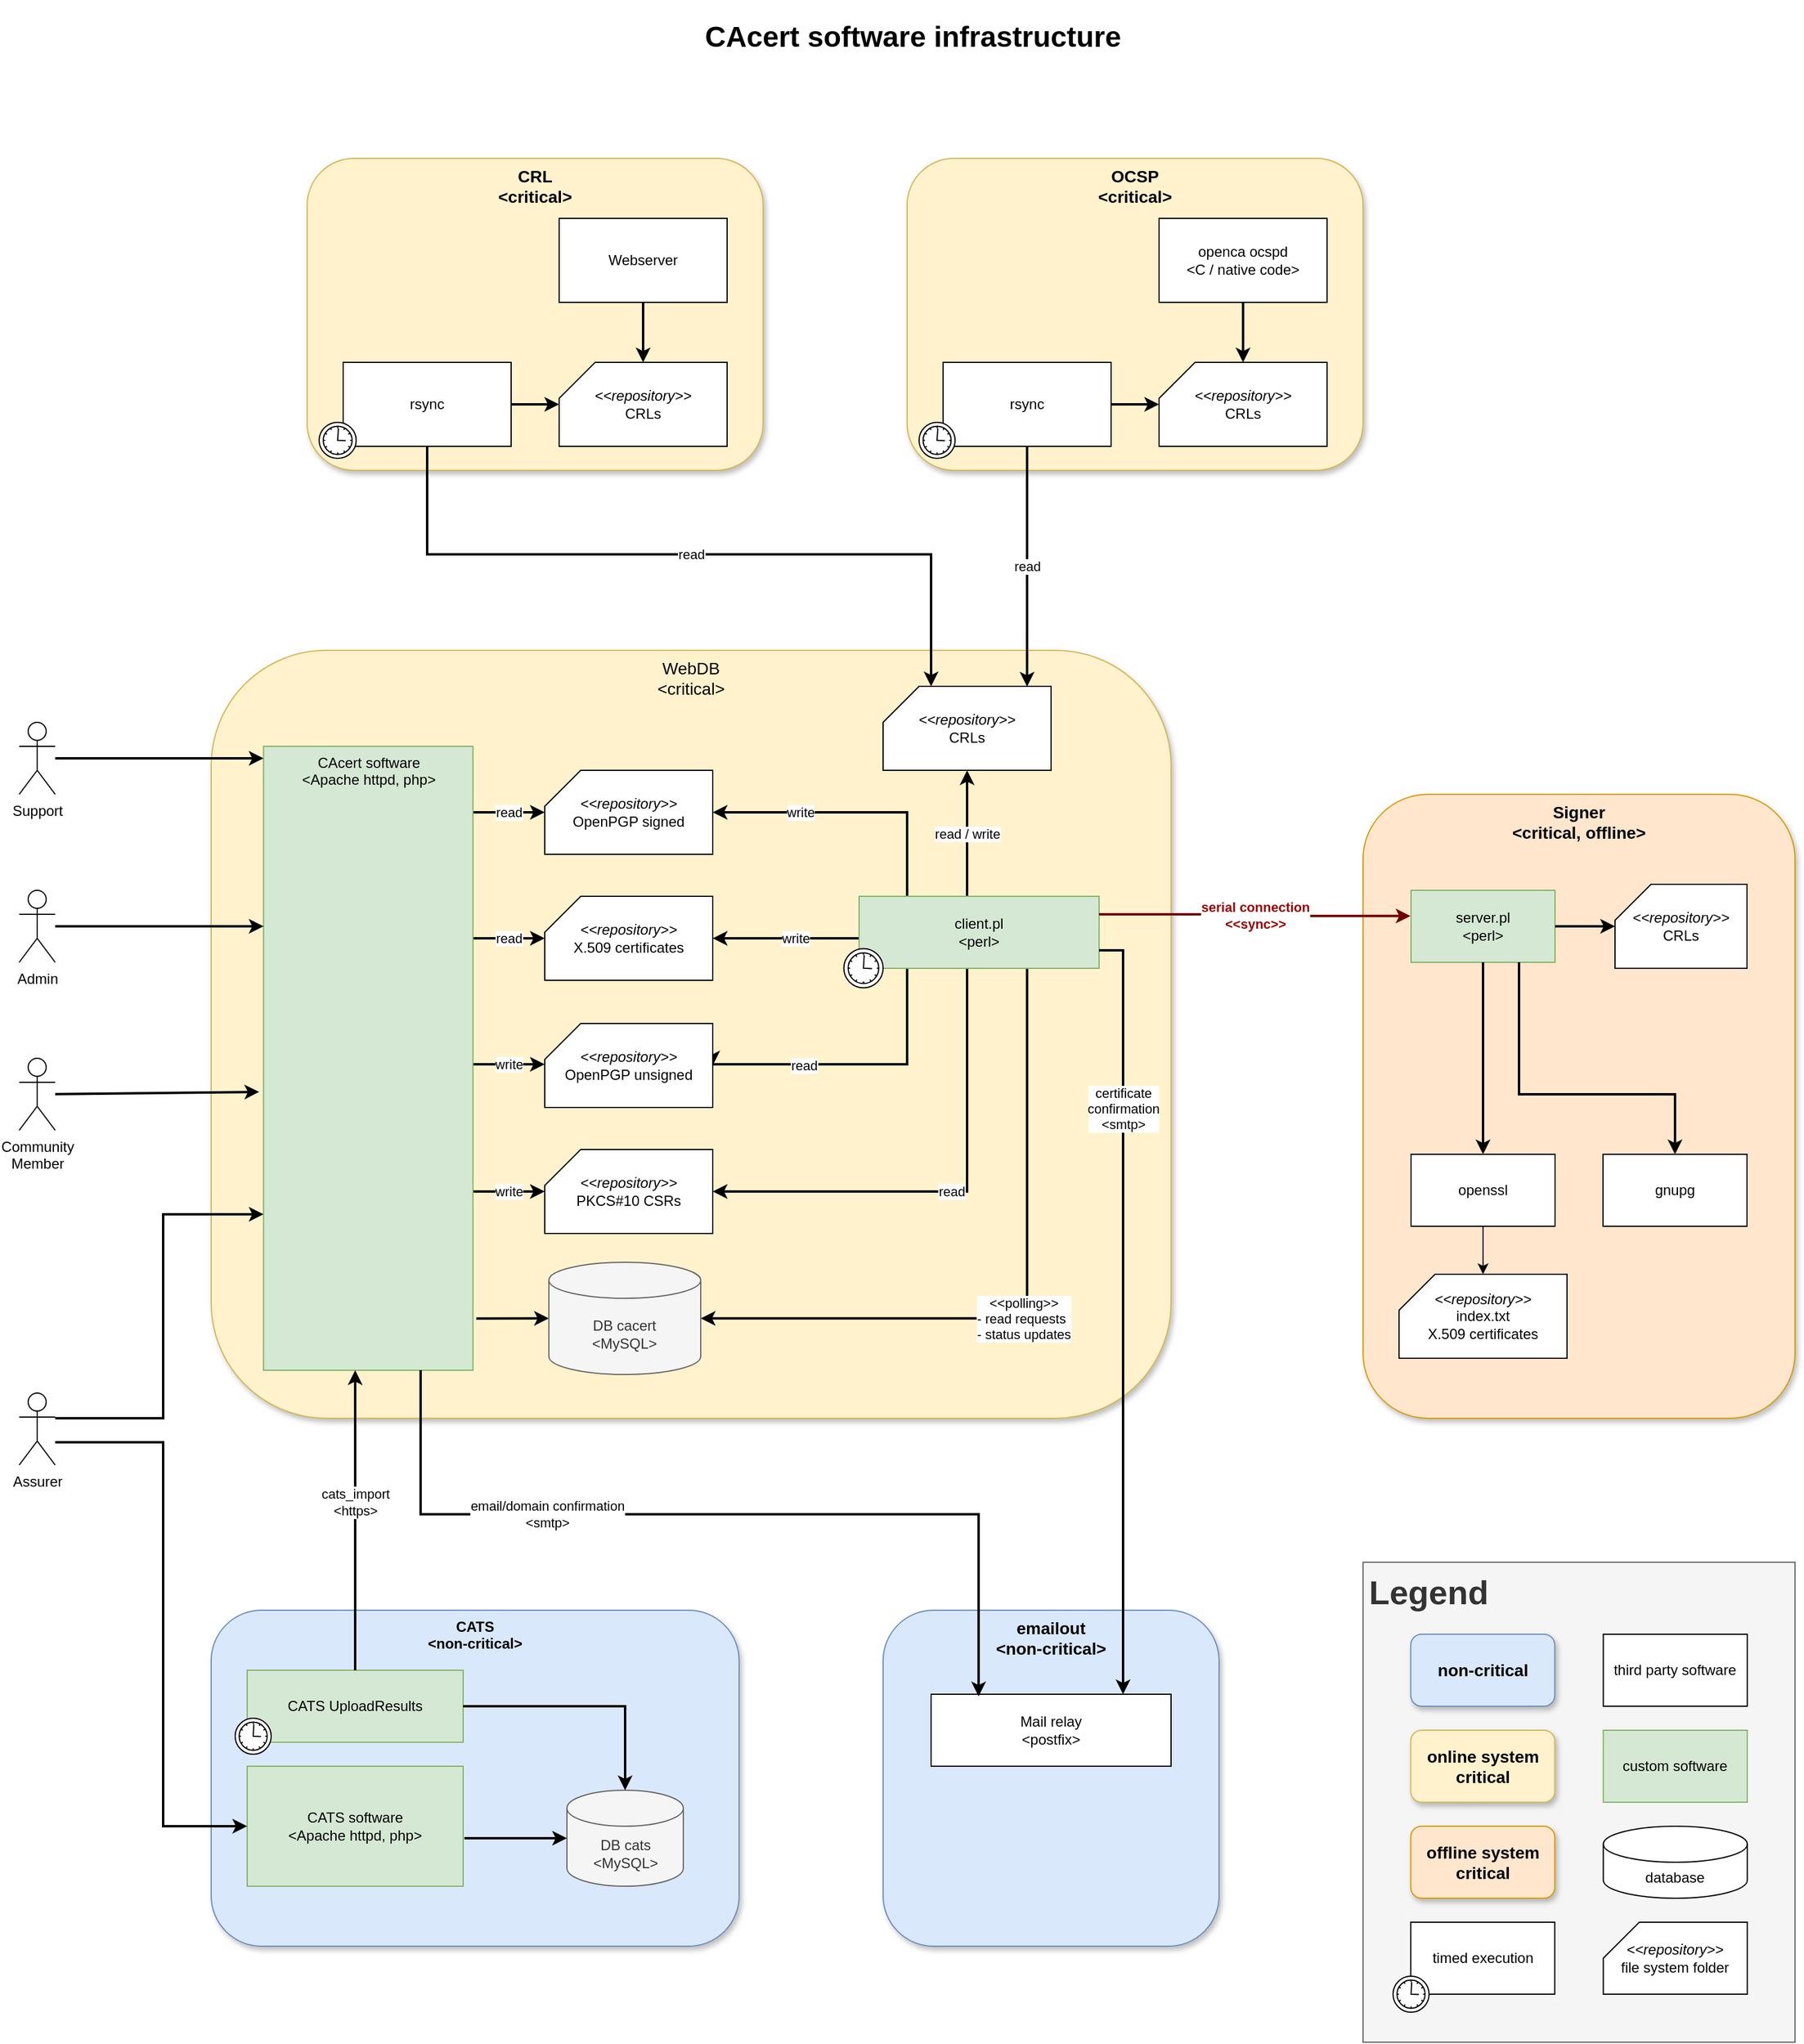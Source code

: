 <mxfile version="13.9.9" type="device"><diagram name="Page-1" id="e3a06f82-3646-2815-327d-82caf3d4e204"><mxGraphModel dx="2844" dy="1704" grid="1" gridSize="10" guides="1" tooltips="1" connect="1" arrows="1" fold="1" page="1" pageScale="1.5" pageWidth="1169" pageHeight="1654" background="none" math="0" shadow="0"><root><mxCell id="0" style=";html=1;"/><mxCell id="1" style=";html=1;" parent="0"/><mxCell id="Pm7YJkoox4TAmn_qhbTX-1" value="&lt;h1&gt;CAcert software infrastructure&lt;/h1&gt;" style="text;html=1;strokeColor=none;fillColor=none;align=center;verticalAlign=middle;whiteSpace=wrap;rounded=0;shadow=0;" parent="1" vertex="1"><mxGeometry x="697" y="390" width="370" height="40" as="geometry"/></mxCell><mxCell id="Pm7YJkoox4TAmn_qhbTX-20" value="Admin" style="shape=umlActor;verticalLabelPosition=bottom;verticalAlign=top;html=1;outlineConnect=0;" parent="1" vertex="1"><mxGeometry x="137" y="1121" width="30" height="60" as="geometry"/></mxCell><mxCell id="Pm7YJkoox4TAmn_qhbTX-22" value="Support" style="shape=umlActor;verticalLabelPosition=bottom;verticalAlign=top;html=1;outlineConnect=0;" parent="1" vertex="1"><mxGeometry x="137" y="981" width="30" height="60" as="geometry"/></mxCell><mxCell id="Pm7YJkoox4TAmn_qhbTX-23" value="Community&lt;br&gt;Member" style="shape=umlActor;verticalLabelPosition=bottom;verticalAlign=top;html=1;outlineConnect=0;" parent="1" vertex="1"><mxGeometry x="137" y="1261" width="30" height="60" as="geometry"/></mxCell><mxCell id="Pm7YJkoox4TAmn_qhbTX-24" value="Assurer" style="shape=umlActor;verticalLabelPosition=bottom;verticalAlign=top;html=1;outlineConnect=0;" parent="1" vertex="1"><mxGeometry x="137" y="1540" width="30" height="60" as="geometry"/></mxCell><mxCell id="Pm7YJkoox4TAmn_qhbTX-54" value="" style="group" parent="1" vertex="1" connectable="0"><mxGeometry x="857" y="1721" width="280" height="280" as="geometry"/></mxCell><mxCell id="Pm7YJkoox4TAmn_qhbTX-38" value="emailout&lt;br style=&quot;font-size: 14px;&quot;&gt;&amp;lt;non-critical&amp;gt;" style="rounded=1;whiteSpace=wrap;html=1;fillColor=#dae8fc;strokeColor=#6c8ebf;verticalAlign=top;fontStyle=1;fontSize=14;shadow=1;" parent="Pm7YJkoox4TAmn_qhbTX-54" vertex="1"><mxGeometry width="280" height="280" as="geometry"/></mxCell><mxCell id="Pm7YJkoox4TAmn_qhbTX-40" value="Mail relay&lt;br&gt;&amp;lt;postfix&amp;gt;" style="rounded=0;whiteSpace=wrap;html=1;" parent="Pm7YJkoox4TAmn_qhbTX-54" vertex="1"><mxGeometry x="40" y="70" width="200" height="60" as="geometry"/></mxCell><mxCell id="Pm7YJkoox4TAmn_qhbTX-55" value="" style="group" parent="1" vertex="1" connectable="0"><mxGeometry x="297" y="1721" width="440" height="280" as="geometry"/></mxCell><mxCell id="Pm7YJkoox4TAmn_qhbTX-33" value="CATS&lt;br&gt;&amp;lt;non-critical&amp;gt;" style="rounded=1;whiteSpace=wrap;html=1;verticalAlign=top;fillColor=#dae8fc;strokeColor=#6c8ebf;fontStyle=1;shadow=1;sketch=0;" parent="Pm7YJkoox4TAmn_qhbTX-55" vertex="1"><mxGeometry width="440" height="280" as="geometry"/></mxCell><mxCell id="Pm7YJkoox4TAmn_qhbTX-35" value="CATS software&lt;br&gt;&amp;lt;Apache httpd, php&amp;gt;" style="rounded=0;whiteSpace=wrap;html=1;fillColor=#d5e8d4;strokeColor=#82b366;" parent="Pm7YJkoox4TAmn_qhbTX-55" vertex="1"><mxGeometry x="30" y="130" width="180" height="100" as="geometry"/></mxCell><mxCell id="Pm7YJkoox4TAmn_qhbTX-36" value="DB cats&lt;br&gt;&amp;lt;MySQL&amp;gt;" style="shape=cylinder3;whiteSpace=wrap;html=1;boundedLbl=1;backgroundOutline=1;size=15;fillColor=#f5f5f5;strokeColor=#666666;fontColor=#333333;" parent="Pm7YJkoox4TAmn_qhbTX-55" vertex="1"><mxGeometry x="296.5" y="150" width="97" height="80" as="geometry"/></mxCell><mxCell id="Pm7YJkoox4TAmn_qhbTX-45" value="CATS UploadResults" style="rounded=0;whiteSpace=wrap;html=1;fillColor=#d5e8d4;strokeColor=#82b366;" parent="Pm7YJkoox4TAmn_qhbTX-55" vertex="1"><mxGeometry x="30" y="50" width="180" height="60" as="geometry"/></mxCell><mxCell id="Pm7YJkoox4TAmn_qhbTX-37" style="edgeStyle=none;rounded=0;orthogonalLoop=1;jettySize=auto;html=1;startArrow=none;startFill=0;strokeWidth=2;exitX=1.006;exitY=0.6;exitDx=0;exitDy=0;exitPerimeter=0;" parent="Pm7YJkoox4TAmn_qhbTX-55" source="Pm7YJkoox4TAmn_qhbTX-35" target="Pm7YJkoox4TAmn_qhbTX-36" edge="1"><mxGeometry as="geometry"/></mxCell><mxCell id="Pm7YJkoox4TAmn_qhbTX-46" style="edgeStyle=orthogonalEdgeStyle;rounded=0;orthogonalLoop=1;jettySize=auto;html=1;startArrow=none;startFill=0;strokeWidth=2;" parent="Pm7YJkoox4TAmn_qhbTX-55" source="Pm7YJkoox4TAmn_qhbTX-45" target="Pm7YJkoox4TAmn_qhbTX-36" edge="1"><mxGeometry as="geometry"><mxPoint x="1200" y="780" as="targetPoint"/></mxGeometry></mxCell><mxCell id="Pm7YJkoox4TAmn_qhbTX-52" value="" style="shape=mxgraph.bpmn.shape;html=1;verticalLabelPosition=bottom;labelBackgroundColor=#ffffff;verticalAlign=top;align=center;perimeter=ellipsePerimeter;outlineConnect=0;outline=standard;symbol=timer;" parent="Pm7YJkoox4TAmn_qhbTX-55" vertex="1"><mxGeometry x="20" y="90" width="30" height="30" as="geometry"/></mxCell><mxCell id="Pm7YJkoox4TAmn_qhbTX-48" style="rounded=0;jumpStyle=arc;orthogonalLoop=1;jettySize=auto;html=1;entryX=0;entryY=0.5;entryDx=0;entryDy=0;startArrow=none;startFill=0;strokeWidth=2;edgeStyle=orthogonalEdgeStyle;" parent="1" source="Pm7YJkoox4TAmn_qhbTX-24" target="Pm7YJkoox4TAmn_qhbTX-35" edge="1"><mxGeometry relative="1" as="geometry"><Array as="points"><mxPoint x="257" y="1581"/><mxPoint x="257" y="1901"/></Array></mxGeometry></mxCell><mxCell id="Pm7YJkoox4TAmn_qhbTX-56" value="" style="group;fillColor=#ffffff;fontSize=14;" parent="1" vertex="1" connectable="0"><mxGeometry x="297" y="921" width="800" height="640" as="geometry"/></mxCell><mxCell id="Pm7YJkoox4TAmn_qhbTX-5" value="WebDB&lt;br style=&quot;font-size: 14px;&quot;&gt;&amp;lt;critical&amp;gt;" style="rounded=1;whiteSpace=wrap;html=1;verticalAlign=top;fillColor=#fff2cc;strokeColor=#d6b656;fontSize=14;shadow=1;" parent="Pm7YJkoox4TAmn_qhbTX-56" vertex="1"><mxGeometry width="800" height="640" as="geometry"/></mxCell><mxCell id="Pm7YJkoox4TAmn_qhbTX-14" value="&amp;lt;&amp;lt;polling&amp;gt;&amp;gt;&lt;br&gt;&lt;div style=&quot;text-align: left&quot;&gt;- read requests&lt;/div&gt;&lt;div style=&quot;text-align: left&quot;&gt;- status updates&lt;/div&gt;" style="rounded=0;orthogonalLoop=1;jettySize=auto;html=1;entryX=1;entryY=0.5;entryDx=0;entryDy=0;entryPerimeter=0;startArrow=none;startFill=0;strokeWidth=2;edgeStyle=orthogonalEdgeStyle;" parent="Pm7YJkoox4TAmn_qhbTX-56" target="Pm7YJkoox4TAmn_qhbTX-3" edge="1"><mxGeometry x="0.047" relative="1" as="geometry"><mxPoint x="680" y="265" as="sourcePoint"/><Array as="points"><mxPoint x="680" y="265"/><mxPoint x="680" y="557"/></Array><mxPoint as="offset"/></mxGeometry></mxCell><mxCell id="Pm7YJkoox4TAmn_qhbTX-19" style="edgeStyle=none;rounded=0;orthogonalLoop=1;jettySize=auto;html=1;entryX=0;entryY=0.5;entryDx=0;entryDy=0;entryPerimeter=0;startArrow=none;startFill=0;strokeWidth=2;exitX=1.016;exitY=0.917;exitDx=0;exitDy=0;exitPerimeter=0;" parent="Pm7YJkoox4TAmn_qhbTX-56" target="Pm7YJkoox4TAmn_qhbTX-3" edge="1" source="Pm7YJkoox4TAmn_qhbTX-18"><mxGeometry relative="1" as="geometry"><mxPoint x="218.182" y="409.5" as="sourcePoint"/></mxGeometry></mxCell><mxCell id="Ustm3jocy_eBJ4r-yAoO-30" value="write" style="edgeStyle=orthogonalEdgeStyle;rounded=0;orthogonalLoop=1;jettySize=auto;html=1;strokeWidth=2;startFill=0;" edge="1" parent="Pm7YJkoox4TAmn_qhbTX-56" source="Pm7YJkoox4TAmn_qhbTX-18" target="Ustm3jocy_eBJ4r-yAoO-24"><mxGeometry relative="1" as="geometry"><Array as="points"><mxPoint x="250" y="451"/><mxPoint x="250" y="451"/></Array></mxGeometry></mxCell><mxCell id="Ustm3jocy_eBJ4r-yAoO-31" value="write" style="edgeStyle=orthogonalEdgeStyle;rounded=0;orthogonalLoop=1;jettySize=auto;html=1;strokeWidth=2;startFill=0;" edge="1" parent="Pm7YJkoox4TAmn_qhbTX-56" source="Pm7YJkoox4TAmn_qhbTX-18" target="Ustm3jocy_eBJ4r-yAoO-23"><mxGeometry relative="1" as="geometry"><Array as="points"><mxPoint x="240" y="345"/><mxPoint x="240" y="345"/></Array></mxGeometry></mxCell><mxCell id="Ustm3jocy_eBJ4r-yAoO-32" value="read" style="edgeStyle=orthogonalEdgeStyle;rounded=0;orthogonalLoop=1;jettySize=auto;html=1;strokeWidth=2;startFill=0;" edge="1" parent="Pm7YJkoox4TAmn_qhbTX-56" source="Pm7YJkoox4TAmn_qhbTX-18" target="Ustm3jocy_eBJ4r-yAoO-21"><mxGeometry relative="1" as="geometry"><Array as="points"><mxPoint x="250" y="240"/><mxPoint x="250" y="240"/></Array></mxGeometry></mxCell><mxCell id="Ustm3jocy_eBJ4r-yAoO-33" value="read" style="edgeStyle=orthogonalEdgeStyle;rounded=0;orthogonalLoop=1;jettySize=auto;html=1;strokeWidth=2;startFill=0;" edge="1" parent="Pm7YJkoox4TAmn_qhbTX-56" source="Pm7YJkoox4TAmn_qhbTX-18" target="Ustm3jocy_eBJ4r-yAoO-22"><mxGeometry relative="1" as="geometry"><Array as="points"><mxPoint x="240" y="135"/><mxPoint x="240" y="135"/></Array></mxGeometry></mxCell><mxCell id="Pm7YJkoox4TAmn_qhbTX-18" value="CAcert software&lt;br&gt;&amp;lt;Apache httpd, php&amp;gt;" style="rounded=0;whiteSpace=wrap;html=1;verticalAlign=top;fillColor=#d5e8d4;strokeColor=#82b366;" parent="Pm7YJkoox4TAmn_qhbTX-56" vertex="1"><mxGeometry x="43.64" y="80" width="174.55" height="520" as="geometry"/></mxCell><mxCell id="Ustm3jocy_eBJ4r-yAoO-25" value="read / write" style="edgeStyle=orthogonalEdgeStyle;rounded=0;orthogonalLoop=1;jettySize=auto;html=1;strokeWidth=2;startFill=0;" edge="1" parent="Pm7YJkoox4TAmn_qhbTX-56" source="Pm7YJkoox4TAmn_qhbTX-12" target="Ustm3jocy_eBJ4r-yAoO-20"><mxGeometry relative="1" as="geometry"><mxPoint x="600" y="204" as="sourcePoint"/><Array as="points"><mxPoint x="630" y="160"/><mxPoint x="630" y="160"/></Array></mxGeometry></mxCell><mxCell id="Ustm3jocy_eBJ4r-yAoO-26" value="write" style="edgeStyle=orthogonalEdgeStyle;rounded=0;orthogonalLoop=1;jettySize=auto;html=1;entryX=1;entryY=0.5;entryDx=0;entryDy=0;entryPerimeter=0;strokeWidth=2;startFill=0;" edge="1" parent="Pm7YJkoox4TAmn_qhbTX-56" source="Pm7YJkoox4TAmn_qhbTX-12" target="Ustm3jocy_eBJ4r-yAoO-22"><mxGeometry x="0.371" relative="1" as="geometry"><Array as="points"><mxPoint x="580" y="135"/></Array><mxPoint as="offset"/></mxGeometry></mxCell><mxCell id="Ustm3jocy_eBJ4r-yAoO-27" value="write" style="edgeStyle=orthogonalEdgeStyle;rounded=0;orthogonalLoop=1;jettySize=auto;html=1;strokeWidth=2;startFill=0;" edge="1" parent="Pm7YJkoox4TAmn_qhbTX-56" source="Pm7YJkoox4TAmn_qhbTX-12" target="Ustm3jocy_eBJ4r-yAoO-21"><mxGeometry x="-0.128" relative="1" as="geometry"><Array as="points"><mxPoint x="480" y="240"/><mxPoint x="480" y="240"/></Array><mxPoint as="offset"/></mxGeometry></mxCell><mxCell id="Ustm3jocy_eBJ4r-yAoO-28" value="read" style="edgeStyle=orthogonalEdgeStyle;rounded=0;orthogonalLoop=1;jettySize=auto;html=1;entryX=1;entryY=0.5;entryDx=0;entryDy=0;entryPerimeter=0;strokeWidth=2;startFill=0;" edge="1" parent="Pm7YJkoox4TAmn_qhbTX-56" source="Pm7YJkoox4TAmn_qhbTX-12" target="Ustm3jocy_eBJ4r-yAoO-24"><mxGeometry relative="1" as="geometry"><Array as="points"><mxPoint x="630" y="451"/></Array></mxGeometry></mxCell><mxCell id="Ustm3jocy_eBJ4r-yAoO-29" value="read" style="edgeStyle=orthogonalEdgeStyle;rounded=0;orthogonalLoop=1;jettySize=auto;html=1;entryX=1;entryY=0.5;entryDx=0;entryDy=0;entryPerimeter=0;strokeWidth=2;startFill=0;" edge="1" parent="Pm7YJkoox4TAmn_qhbTX-56" source="Pm7YJkoox4TAmn_qhbTX-12" target="Ustm3jocy_eBJ4r-yAoO-23"><mxGeometry x="0.371" y="1" relative="1" as="geometry"><Array as="points"><mxPoint x="580" y="345"/><mxPoint x="418" y="345"/></Array><mxPoint as="offset"/></mxGeometry></mxCell><mxCell id="Ustm3jocy_eBJ4r-yAoO-20" value="&lt;i&gt;&amp;lt;&amp;lt;repository&amp;gt;&amp;gt;&lt;/i&gt;&lt;br&gt;&lt;div&gt;&lt;span&gt;CRLs&lt;/span&gt;&lt;/div&gt;" style="shape=card;whiteSpace=wrap;html=1;strokeColor=#000000;fillColor=#ffffff;" vertex="1" parent="Pm7YJkoox4TAmn_qhbTX-56"><mxGeometry x="560" y="30" width="140" height="70" as="geometry"/></mxCell><mxCell id="Ustm3jocy_eBJ4r-yAoO-36" value="" style="group" vertex="1" connectable="0" parent="Pm7YJkoox4TAmn_qhbTX-56"><mxGeometry x="278" y="100" width="140" height="503.5" as="geometry"/></mxCell><mxCell id="Pm7YJkoox4TAmn_qhbTX-3" value="DB cacert&lt;br&gt;&amp;lt;MySQL&amp;gt;" style="shape=cylinder3;whiteSpace=wrap;html=1;boundedLbl=1;backgroundOutline=1;size=15;fillColor=#f5f5f5;strokeColor=#666666;fontColor=#333333;" parent="Ustm3jocy_eBJ4r-yAoO-36" vertex="1"><mxGeometry x="3.45" y="410" width="126.55" height="93.5" as="geometry"/></mxCell><mxCell id="Ustm3jocy_eBJ4r-yAoO-24" value="&lt;i&gt;&amp;lt;&amp;lt;repository&amp;gt;&amp;gt;&lt;/i&gt;&lt;br&gt;&lt;div&gt;&lt;span&gt;PKCS#10 CSRs&lt;/span&gt;&lt;/div&gt;" style="shape=card;whiteSpace=wrap;html=1;strokeColor=#000000;fillColor=#ffffff;align=center;" vertex="1" parent="Ustm3jocy_eBJ4r-yAoO-36"><mxGeometry y="316" width="140" height="70" as="geometry"/></mxCell><mxCell id="Ustm3jocy_eBJ4r-yAoO-23" value="&lt;i&gt;&amp;lt;&amp;lt;repository&amp;gt;&amp;gt;&lt;/i&gt;&lt;br&gt;&lt;div&gt;&lt;span&gt;OpenPGP unsigned&lt;/span&gt;&lt;br&gt;&lt;/div&gt;" style="shape=card;whiteSpace=wrap;html=1;strokeColor=#000000;fillColor=#ffffff;" vertex="1" parent="Ustm3jocy_eBJ4r-yAoO-36"><mxGeometry y="211" width="140" height="70" as="geometry"/></mxCell><mxCell id="Ustm3jocy_eBJ4r-yAoO-22" value="&lt;i&gt;&amp;lt;&amp;lt;repository&amp;gt;&amp;gt;&lt;/i&gt;&lt;br&gt;&lt;div style=&quot;text-align: left&quot;&gt;&lt;span&gt;OpenPGP signed&lt;/span&gt;&lt;/div&gt;" style="shape=card;whiteSpace=wrap;html=1;strokeColor=#000000;fillColor=#ffffff;" vertex="1" parent="Ustm3jocy_eBJ4r-yAoO-36"><mxGeometry width="140" height="70" as="geometry"/></mxCell><mxCell id="Ustm3jocy_eBJ4r-yAoO-21" value="&lt;i&gt;&amp;lt;&amp;lt;repository&amp;gt;&amp;gt;&lt;/i&gt;&lt;br&gt;&lt;div style=&quot;text-align: left&quot;&gt;&lt;span&gt;X.509 certificates&lt;/span&gt;&lt;/div&gt;" style="shape=card;whiteSpace=wrap;html=1;strokeColor=#000000;fillColor=#ffffff;" vertex="1" parent="Ustm3jocy_eBJ4r-yAoO-36"><mxGeometry y="105" width="140" height="70" as="geometry"/></mxCell><mxCell id="Ustm3jocy_eBJ4r-yAoO-7" value="" style="group" vertex="1" connectable="0" parent="Pm7YJkoox4TAmn_qhbTX-56"><mxGeometry x="560" y="205" width="180" height="76.25" as="geometry"/></mxCell><mxCell id="Pm7YJkoox4TAmn_qhbTX-12" value="client.pl&lt;br&gt;&amp;lt;perl&amp;gt;" style="rounded=0;whiteSpace=wrap;html=1;fillColor=#d5e8d4;strokeColor=#82b366;" parent="Ustm3jocy_eBJ4r-yAoO-7" vertex="1"><mxGeometry x="-20" width="200" height="60" as="geometry"/></mxCell><mxCell id="Pm7YJkoox4TAmn_qhbTX-42" value="certificate&lt;br&gt;confirmation&lt;br&gt;&amp;lt;smtp&amp;gt;" style="edgeStyle=orthogonalEdgeStyle;rounded=0;orthogonalLoop=1;jettySize=auto;elbow=vertical;html=1;startArrow=none;startFill=0;strokeWidth=2;" parent="1" edge="1" target="Pm7YJkoox4TAmn_qhbTX-40"><mxGeometry x="-0.525" relative="1" as="geometry"><mxPoint x="1117" y="1621" as="targetPoint"/><Array as="points"><mxPoint x="1037" y="1171"/><mxPoint x="1057" y="1171"/></Array><mxPoint as="offset"/><mxPoint x="1037" y="1171" as="sourcePoint"/></mxGeometry></mxCell><mxCell id="Pm7YJkoox4TAmn_qhbTX-21" style="edgeStyle=orthogonalEdgeStyle;rounded=0;orthogonalLoop=1;jettySize=auto;html=1;startArrow=none;startFill=0;strokeWidth=2;" parent="1" source="Pm7YJkoox4TAmn_qhbTX-20" target="Pm7YJkoox4TAmn_qhbTX-18" edge="1"><mxGeometry relative="1" as="geometry"><mxPoint x="387" y="1171" as="targetPoint"/><Array as="points"><mxPoint x="317" y="1151"/><mxPoint x="317" y="1151"/></Array></mxGeometry></mxCell><mxCell id="Pm7YJkoox4TAmn_qhbTX-30" style="edgeStyle=orthogonalEdgeStyle;rounded=0;orthogonalLoop=1;jettySize=auto;html=1;startArrow=none;startFill=0;strokeWidth=2;" parent="1" source="Pm7YJkoox4TAmn_qhbTX-22" target="Pm7YJkoox4TAmn_qhbTX-18" edge="1"><mxGeometry relative="1" as="geometry"><Array as="points"><mxPoint x="297" y="1011"/><mxPoint x="297" y="1011"/></Array></mxGeometry></mxCell><mxCell id="Pm7YJkoox4TAmn_qhbTX-29" value="" style="edgeStyle=none;rounded=0;orthogonalLoop=1;jettySize=auto;html=1;startArrow=none;startFill=0;strokeWidth=2;" parent="1" source="Pm7YJkoox4TAmn_qhbTX-23" edge="1"><mxGeometry relative="1" as="geometry"><mxPoint x="337" y="1289" as="targetPoint"/></mxGeometry></mxCell><mxCell id="Pm7YJkoox4TAmn_qhbTX-25" style="edgeStyle=orthogonalEdgeStyle;rounded=0;orthogonalLoop=1;jettySize=auto;html=1;entryX=0;entryY=0.75;entryDx=0;entryDy=0;startArrow=none;startFill=0;strokeWidth=2;" parent="1" source="Pm7YJkoox4TAmn_qhbTX-24" target="Pm7YJkoox4TAmn_qhbTX-18" edge="1"><mxGeometry relative="1" as="geometry"><Array as="points"><mxPoint x="257" y="1561"/><mxPoint x="257" y="1391"/></Array></mxGeometry></mxCell><mxCell id="Pm7YJkoox4TAmn_qhbTX-57" value="" style="group;fontSize=12;verticalAlign=top;" parent="1" vertex="1" connectable="0"><mxGeometry x="1257" y="1041" width="360" height="520" as="geometry"/></mxCell><mxCell id="Pm7YJkoox4TAmn_qhbTX-6" value="Signer&lt;br style=&quot;font-size: 14px;&quot;&gt;&amp;lt;critical, offline&amp;gt;" style="rounded=1;whiteSpace=wrap;html=1;fillColor=#ffe6cc;strokeColor=#d79b00;fontStyle=1;verticalAlign=top;fontSize=14;shadow=1;" parent="Pm7YJkoox4TAmn_qhbTX-57" vertex="1"><mxGeometry width="360" height="520" as="geometry"/></mxCell><mxCell id="Pm7YJkoox4TAmn_qhbTX-7" value="server.pl&lt;br&gt;&amp;lt;perl&amp;gt;" style="rounded=0;whiteSpace=wrap;html=1;fillColor=#d5e8d4;strokeColor=#82b366;" parent="Pm7YJkoox4TAmn_qhbTX-57" vertex="1"><mxGeometry x="40" y="80" width="120" height="60" as="geometry"/></mxCell><mxCell id="Pm7YJkoox4TAmn_qhbTX-8" value="openssl" style="rounded=0;whiteSpace=wrap;html=1;" parent="Pm7YJkoox4TAmn_qhbTX-57" vertex="1"><mxGeometry x="40" y="300" width="120" height="60" as="geometry"/></mxCell><mxCell id="Pm7YJkoox4TAmn_qhbTX-15" style="edgeStyle=none;rounded=0;orthogonalLoop=1;jettySize=auto;html=1;startArrow=none;startFill=0;strokeWidth=2;" parent="Pm7YJkoox4TAmn_qhbTX-57" source="Pm7YJkoox4TAmn_qhbTX-7" target="Pm7YJkoox4TAmn_qhbTX-8" edge="1"><mxGeometry relative="1" as="geometry"/></mxCell><mxCell id="Pm7YJkoox4TAmn_qhbTX-10" value="&lt;div&gt;&lt;span&gt;&lt;i&gt;&amp;lt;&amp;lt;repository&amp;gt;&amp;gt;&lt;/i&gt;&lt;/span&gt;&lt;/div&gt;&lt;div&gt;&lt;span&gt;CRLs&lt;/span&gt;&lt;/div&gt;" style="shape=card;whiteSpace=wrap;html=1;" parent="Pm7YJkoox4TAmn_qhbTX-57" vertex="1"><mxGeometry x="210" y="75" width="110" height="70" as="geometry"/></mxCell><mxCell id="Pm7YJkoox4TAmn_qhbTX-16" style="edgeStyle=none;rounded=0;orthogonalLoop=1;jettySize=auto;html=1;startArrow=none;startFill=0;strokeWidth=2;exitX=1;exitY=0.5;exitDx=0;exitDy=0;" parent="Pm7YJkoox4TAmn_qhbTX-57" source="Pm7YJkoox4TAmn_qhbTX-7" target="Pm7YJkoox4TAmn_qhbTX-10" edge="1"><mxGeometry relative="1" as="geometry"/></mxCell><mxCell id="Pm7YJkoox4TAmn_qhbTX-43" value="gnupg" style="rounded=0;whiteSpace=wrap;html=1;" parent="Pm7YJkoox4TAmn_qhbTX-57" vertex="1"><mxGeometry x="200" y="300" width="120" height="60" as="geometry"/></mxCell><mxCell id="Pm7YJkoox4TAmn_qhbTX-44" style="edgeStyle=orthogonalEdgeStyle;rounded=0;orthogonalLoop=1;jettySize=auto;html=1;entryX=0.5;entryY=0;entryDx=0;entryDy=0;startArrow=none;startFill=0;strokeWidth=2;exitX=0.75;exitY=1;exitDx=0;exitDy=0;" parent="Pm7YJkoox4TAmn_qhbTX-57" source="Pm7YJkoox4TAmn_qhbTX-7" target="Pm7YJkoox4TAmn_qhbTX-43" edge="1"><mxGeometry relative="1" as="geometry"><Array as="points"><mxPoint x="130" y="250"/><mxPoint x="260" y="250"/></Array></mxGeometry></mxCell><mxCell id="Ustm3jocy_eBJ4r-yAoO-18" value="&lt;i&gt;&amp;lt;&amp;lt;repository&amp;gt;&amp;gt;&lt;/i&gt;&lt;br&gt;&lt;span style=&quot;text-align: left&quot;&gt;index.txt&lt;/span&gt;&lt;br&gt;&lt;span style=&quot;text-align: left&quot;&gt;X.509 certificates&lt;/span&gt;" style="shape=card;whiteSpace=wrap;html=1;strokeColor=#000000;fillColor=#ffffff;align=center;" vertex="1" parent="Pm7YJkoox4TAmn_qhbTX-57"><mxGeometry x="30" y="400" width="140" height="70" as="geometry"/></mxCell><mxCell id="Ustm3jocy_eBJ4r-yAoO-19" style="edgeStyle=orthogonalEdgeStyle;rounded=0;orthogonalLoop=1;jettySize=auto;html=1;" edge="1" parent="Pm7YJkoox4TAmn_qhbTX-57" source="Pm7YJkoox4TAmn_qhbTX-8" target="Ustm3jocy_eBJ4r-yAoO-18"><mxGeometry relative="1" as="geometry"/></mxCell><mxCell id="Pm7YJkoox4TAmn_qhbTX-13" value="serial connection&lt;br&gt;&amp;lt;&amp;lt;sync&amp;gt;&amp;gt;" style="edgeStyle=orthogonalEdgeStyle;rounded=0;orthogonalLoop=1;jettySize=auto;html=1;startArrow=none;startFill=0;strokeWidth=2;fillColor=#a20025;strokeColor=#6F0000;fontColor=#990000;fontStyle=1;entryX=-0.004;entryY=0.357;entryDx=0;entryDy=0;entryPerimeter=0;exitX=1;exitY=0.25;exitDx=0;exitDy=0;" parent="1" source="Pm7YJkoox4TAmn_qhbTX-12" target="Pm7YJkoox4TAmn_qhbTX-7" edge="1"><mxGeometry relative="1" as="geometry"><mxPoint x="938" y="1142" as="sourcePoint"/></mxGeometry></mxCell><mxCell id="Pm7YJkoox4TAmn_qhbTX-41" value="email/domain confirmation&lt;br&gt;&amp;lt;smtp&amp;gt;" style="edgeStyle=elbowEdgeStyle;rounded=0;orthogonalLoop=1;jettySize=auto;html=1;entryX=0.198;entryY=0.029;entryDx=0;entryDy=0;startArrow=none;startFill=0;strokeWidth=2;horizontal=1;elbow=vertical;exitX=0.75;exitY=1;exitDx=0;exitDy=0;entryPerimeter=0;" parent="1" source="Pm7YJkoox4TAmn_qhbTX-18" target="Pm7YJkoox4TAmn_qhbTX-40" edge="1"><mxGeometry x="-0.388" relative="1" as="geometry"><Array as="points"><mxPoint x="707" y="1641"/><mxPoint x="737" y="1641"/><mxPoint x="487" y="1481"/><mxPoint x="957" y="1491"/><mxPoint x="867" y="1471"/></Array><mxPoint as="offset"/></mxGeometry></mxCell><mxCell id="Pm7YJkoox4TAmn_qhbTX-47" value="cats_import&lt;br&gt;&amp;lt;https&amp;gt;" style="edgeStyle=orthogonalEdgeStyle;rounded=0;orthogonalLoop=1;jettySize=auto;html=1;startArrow=none;startFill=0;strokeWidth=2;jumpStyle=arc;" parent="1" source="Pm7YJkoox4TAmn_qhbTX-45" target="Pm7YJkoox4TAmn_qhbTX-18" edge="1"><mxGeometry x="0.12" relative="1" as="geometry"><Array as="points"><mxPoint x="417" y="1581"/><mxPoint x="417" y="1581"/></Array><mxPoint as="offset"/></mxGeometry></mxCell><mxCell id="Pm7YJkoox4TAmn_qhbTX-51" value="" style="shape=mxgraph.bpmn.shape;html=1;verticalLabelPosition=bottom;labelBackgroundColor=#ffffff;verticalAlign=top;align=center;perimeter=ellipsePerimeter;outlineConnect=0;outline=standard;symbol=timer;" parent="1" vertex="1"><mxGeometry x="824.27" y="1169.571" width="32.727" height="32.679" as="geometry"/></mxCell><mxCell id="Ustm3jocy_eBJ4r-yAoO-51" value="" style="group;shadow=0;rounded=0;" vertex="1" connectable="0" parent="1"><mxGeometry x="877" y="511" width="380" height="260" as="geometry"/></mxCell><mxCell id="Pm7YJkoox4TAmn_qhbTX-59" value="&lt;font color=&quot;#000000&quot;&gt;&lt;b&gt;OCSP&lt;br&gt;&amp;lt;critical&amp;gt;&lt;br&gt;&lt;/b&gt;&lt;/font&gt;" style="rounded=1;whiteSpace=wrap;html=1;fontSize=14;fillColor=#fff2cc;strokeColor=#d6b656;verticalAlign=top;shadow=1;" parent="Ustm3jocy_eBJ4r-yAoO-51" vertex="1"><mxGeometry width="380" height="260" as="geometry"/></mxCell><mxCell id="Ustm3jocy_eBJ4r-yAoO-1" value="openca ocspd&lt;br&gt;&amp;lt;C / native code&amp;gt;" style="text;html=1;align=center;verticalAlign=middle;whiteSpace=wrap;rounded=0;fillColor=#ffffff;strokeColor=#000000;" vertex="1" parent="Ustm3jocy_eBJ4r-yAoO-51"><mxGeometry x="210" y="50" width="140" height="70" as="geometry"/></mxCell><mxCell id="Ustm3jocy_eBJ4r-yAoO-3" value="&lt;i&gt;&amp;lt;&amp;lt;repository&amp;gt;&amp;gt;&lt;/i&gt;&lt;br&gt;CRLs" style="shape=card;whiteSpace=wrap;html=1;strokeColor=#000000;fillColor=#ffffff;" vertex="1" parent="Ustm3jocy_eBJ4r-yAoO-51"><mxGeometry x="210" y="170" width="140" height="70" as="geometry"/></mxCell><mxCell id="Ustm3jocy_eBJ4r-yAoO-8" style="edgeStyle=orthogonalEdgeStyle;rounded=0;orthogonalLoop=1;jettySize=auto;html=1;strokeWidth=2;startFill=0;" edge="1" parent="Ustm3jocy_eBJ4r-yAoO-51" source="Ustm3jocy_eBJ4r-yAoO-1" target="Ustm3jocy_eBJ4r-yAoO-3"><mxGeometry relative="1" as="geometry"/></mxCell><mxCell id="Ustm3jocy_eBJ4r-yAoO-10" style="edgeStyle=orthogonalEdgeStyle;rounded=0;orthogonalLoop=1;jettySize=auto;html=1;strokeWidth=2;startFill=0;" edge="1" parent="Ustm3jocy_eBJ4r-yAoO-51" source="Ustm3jocy_eBJ4r-yAoO-4" target="Ustm3jocy_eBJ4r-yAoO-3"><mxGeometry relative="1" as="geometry"/></mxCell><mxCell id="Ustm3jocy_eBJ4r-yAoO-4" value="rsync" style="rounded=0;whiteSpace=wrap;html=1;strokeColor=#000000;fillColor=#ffffff;" vertex="1" parent="Ustm3jocy_eBJ4r-yAoO-51"><mxGeometry x="30" y="170" width="140" height="70" as="geometry"/></mxCell><mxCell id="Ustm3jocy_eBJ4r-yAoO-5" value="" style="shape=mxgraph.bpmn.shape;html=1;verticalLabelPosition=bottom;labelBackgroundColor=#ffffff;verticalAlign=top;align=center;perimeter=ellipsePerimeter;outlineConnect=0;outline=standard;symbol=timer;" vertex="1" parent="Ustm3jocy_eBJ4r-yAoO-51"><mxGeometry x="10" y="220" width="30" height="30" as="geometry"/></mxCell><mxCell id="Ustm3jocy_eBJ4r-yAoO-34" value="read" style="edgeStyle=orthogonalEdgeStyle;rounded=0;orthogonalLoop=1;jettySize=auto;html=1;exitX=0.5;exitY=1;exitDx=0;exitDy=0;strokeWidth=2;startFill=0;entryX=0.857;entryY=0.003;entryDx=0;entryDy=0;entryPerimeter=0;" edge="1" parent="1" source="Ustm3jocy_eBJ4r-yAoO-4" target="Ustm3jocy_eBJ4r-yAoO-20"><mxGeometry relative="1" as="geometry"><mxPoint x="937" y="951" as="targetPoint"/><Array as="points"><mxPoint x="977" y="901"/><mxPoint x="977" y="901"/></Array></mxGeometry></mxCell><mxCell id="Ustm3jocy_eBJ4r-yAoO-52" value="" style="group" vertex="1" connectable="0" parent="1"><mxGeometry x="377" y="511" width="380" height="260" as="geometry"/></mxCell><mxCell id="Pm7YJkoox4TAmn_qhbTX-58" value="&lt;font color=&quot;#000000&quot;&gt;&lt;b&gt;CRL&lt;br&gt;&amp;lt;critical&amp;gt;&lt;br&gt;&lt;/b&gt;&lt;/font&gt;" style="rounded=1;whiteSpace=wrap;html=1;fontSize=14;fillColor=#fff2cc;strokeColor=#d6b656;verticalAlign=top;shadow=1;" parent="Ustm3jocy_eBJ4r-yAoO-52" vertex="1"><mxGeometry width="380" height="260" as="geometry"/></mxCell><mxCell id="Ustm3jocy_eBJ4r-yAoO-12" value="&lt;i&gt;&amp;lt;&amp;lt;repository&amp;gt;&amp;gt;&lt;/i&gt;&lt;br&gt;CRLs" style="shape=card;whiteSpace=wrap;html=1;strokeColor=#000000;fillColor=#ffffff;" vertex="1" parent="Ustm3jocy_eBJ4r-yAoO-52"><mxGeometry x="210" y="170" width="140" height="70" as="geometry"/></mxCell><mxCell id="Ustm3jocy_eBJ4r-yAoO-11" value="Webserver" style="text;html=1;align=center;verticalAlign=middle;whiteSpace=wrap;rounded=0;fillColor=#ffffff;strokeColor=#000000;" vertex="1" parent="Ustm3jocy_eBJ4r-yAoO-52"><mxGeometry x="210" y="50" width="140" height="70" as="geometry"/></mxCell><mxCell id="Ustm3jocy_eBJ4r-yAoO-14" value="rsync" style="rounded=0;whiteSpace=wrap;html=1;strokeColor=#000000;fillColor=#ffffff;" vertex="1" parent="Ustm3jocy_eBJ4r-yAoO-52"><mxGeometry x="30.001" y="170" width="140" height="70" as="geometry"/></mxCell><mxCell id="Ustm3jocy_eBJ4r-yAoO-15" value="" style="shape=mxgraph.bpmn.shape;html=1;verticalLabelPosition=bottom;labelBackgroundColor=#ffffff;verticalAlign=top;align=center;perimeter=ellipsePerimeter;outlineConnect=0;outline=standard;symbol=timer;" vertex="1" parent="Ustm3jocy_eBJ4r-yAoO-52"><mxGeometry x="10.003" y="220" width="30.857" height="30" as="geometry"/></mxCell><mxCell id="Ustm3jocy_eBJ4r-yAoO-16" style="edgeStyle=orthogonalEdgeStyle;rounded=0;orthogonalLoop=1;jettySize=auto;html=1;strokeWidth=2;startFill=0;" edge="1" parent="Ustm3jocy_eBJ4r-yAoO-52" source="Ustm3jocy_eBJ4r-yAoO-11" target="Ustm3jocy_eBJ4r-yAoO-12"><mxGeometry relative="1" as="geometry"/></mxCell><mxCell id="Ustm3jocy_eBJ4r-yAoO-17" style="edgeStyle=orthogonalEdgeStyle;rounded=0;orthogonalLoop=1;jettySize=auto;html=1;strokeWidth=2;startFill=0;" edge="1" parent="Ustm3jocy_eBJ4r-yAoO-52" source="Ustm3jocy_eBJ4r-yAoO-14" target="Ustm3jocy_eBJ4r-yAoO-12"><mxGeometry relative="1" as="geometry"/></mxCell><mxCell id="Ustm3jocy_eBJ4r-yAoO-35" value="read" style="edgeStyle=orthogonalEdgeStyle;rounded=0;orthogonalLoop=1;jettySize=auto;html=1;strokeWidth=2;startFill=0;" edge="1" parent="1" source="Ustm3jocy_eBJ4r-yAoO-14" target="Ustm3jocy_eBJ4r-yAoO-20"><mxGeometry relative="1" as="geometry"><Array as="points"><mxPoint x="477" y="841"/><mxPoint x="897" y="841"/></Array></mxGeometry></mxCell><mxCell id="Ustm3jocy_eBJ4r-yAoO-57" value="" style="group" vertex="1" connectable="0" parent="1"><mxGeometry x="1257.002" y="1681" width="360" height="400" as="geometry"/></mxCell><mxCell id="Ustm3jocy_eBJ4r-yAoO-44" value="&lt;h1&gt;Legend&lt;/h1&gt;" style="text;html=1;strokeColor=#666666;fillColor=#f5f5f5;spacing=5;spacingTop=-20;whiteSpace=wrap;overflow=hidden;rounded=0;fontSize=14;fontColor=#333333;" vertex="1" parent="Ustm3jocy_eBJ4r-yAoO-57"><mxGeometry width="360" height="400" as="geometry"/></mxCell><mxCell id="Ustm3jocy_eBJ4r-yAoO-56" value="" style="group" vertex="1" connectable="0" parent="Ustm3jocy_eBJ4r-yAoO-57"><mxGeometry x="24.998" y="60" width="295.243" height="315" as="geometry"/></mxCell><mxCell id="Ustm3jocy_eBJ4r-yAoO-53" value="timed execution" style="rounded=0;whiteSpace=wrap;html=1;strokeColor=#000000;fillColor=#ffffff;" vertex="1" parent="Ustm3jocy_eBJ4r-yAoO-56"><mxGeometry x="14.763" y="239.993" width="120" height="60" as="geometry"/></mxCell><mxCell id="Ustm3jocy_eBJ4r-yAoO-37" value="third party software" style="rounded=0;whiteSpace=wrap;html=1;strokeColor=#000000;fillColor=#ffffff;" vertex="1" parent="Ustm3jocy_eBJ4r-yAoO-56"><mxGeometry x="175.243" y="0.003" width="120" height="60" as="geometry"/></mxCell><mxCell id="Ustm3jocy_eBJ4r-yAoO-38" value="custom software" style="rounded=0;whiteSpace=wrap;html=1;strokeColor=#82b366;fillColor=#d5e8d4;verticalAlign=middle;" vertex="1" parent="Ustm3jocy_eBJ4r-yAoO-56"><mxGeometry x="175.243" y="80.001" width="120" height="60" as="geometry"/></mxCell><mxCell id="Ustm3jocy_eBJ4r-yAoO-39" value="database" style="shape=cylinder3;whiteSpace=wrap;html=1;boundedLbl=1;backgroundOutline=1;size=15;strokeColor=#000000;fillColor=#ffffff;" vertex="1" parent="Ustm3jocy_eBJ4r-yAoO-56"><mxGeometry x="175.243" y="160.0" width="120" height="60" as="geometry"/></mxCell><mxCell id="Ustm3jocy_eBJ4r-yAoO-40" value="&lt;i&gt;&amp;lt;&amp;lt;repository&amp;gt;&amp;gt;&lt;/i&gt;&lt;br&gt;file system folder" style="shape=card;whiteSpace=wrap;html=1;strokeColor=#000000;fillColor=#ffffff;" vertex="1" parent="Ustm3jocy_eBJ4r-yAoO-56"><mxGeometry x="175.243" y="239.995" width="120" height="60" as="geometry"/></mxCell><mxCell id="Ustm3jocy_eBJ4r-yAoO-41" value="online system&lt;br style=&quot;font-size: 14px;&quot;&gt;critical" style="whiteSpace=wrap;html=1;strokeColor=#d6b656;fillColor=#fff2cc;verticalAlign=middle;rounded=1;fontSize=14;fontStyle=1;shadow=1;" vertex="1" parent="Ustm3jocy_eBJ4r-yAoO-56"><mxGeometry x="14.762" y="80.0" width="120" height="60" as="geometry"/></mxCell><mxCell id="Ustm3jocy_eBJ4r-yAoO-42" value="offline system&lt;br&gt;critical" style="rounded=1;whiteSpace=wrap;html=1;strokeColor=#d79b00;fillColor=#ffe6cc;fontSize=14;fontStyle=1;shadow=1;" vertex="1" parent="Ustm3jocy_eBJ4r-yAoO-56"><mxGeometry x="14.762" y="160.001" width="120" height="60" as="geometry"/></mxCell><mxCell id="Ustm3jocy_eBJ4r-yAoO-43" value="non-critical" style="rounded=1;whiteSpace=wrap;html=1;strokeColor=#6c8ebf;fillColor=#dae8fc;fontSize=14;fontStyle=1;verticalAlign=middle;shadow=1;" vertex="1" parent="Ustm3jocy_eBJ4r-yAoO-56"><mxGeometry x="14.76" width="120" height="60" as="geometry"/></mxCell><mxCell id="Ustm3jocy_eBJ4r-yAoO-55" value="" style="shape=mxgraph.bpmn.shape;html=1;verticalLabelPosition=bottom;labelBackgroundColor=#ffffff;verticalAlign=top;align=center;perimeter=ellipsePerimeter;outlineConnect=0;outline=standard;symbol=timer;" vertex="1" parent="Ustm3jocy_eBJ4r-yAoO-56"><mxGeometry y="285" width="30" height="30" as="geometry"/></mxCell></root></mxGraphModel></diagram></mxfile>
